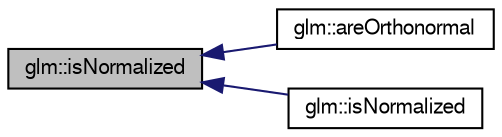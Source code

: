 digraph G
{
  bgcolor="transparent";
  edge [fontname="FreeSans",fontsize=10,labelfontname="FreeSans",labelfontsize=10];
  node [fontname="FreeSans",fontsize=10,shape=record];
  rankdir=LR;
  Node1 [label="glm::isNormalized",height=0.2,width=0.4,color="black", fillcolor="grey75", style="filled" fontcolor="black"];
  Node1 -> Node2 [dir=back,color="midnightblue",fontsize=10,style="solid"];
  Node2 [label="glm::areOrthonormal",height=0.2,width=0.4,color="black",URL="$group__gtx__vector__query.html#g78e84684059effca3c44c549476db51a"];
  Node1 -> Node3 [dir=back,color="midnightblue",fontsize=10,style="solid"];
  Node3 [label="glm::isNormalized",height=0.2,width=0.4,color="black",URL="$group__gtx__matrix__query.html#g31396988209969ac17b2764cff154c36"];
}
